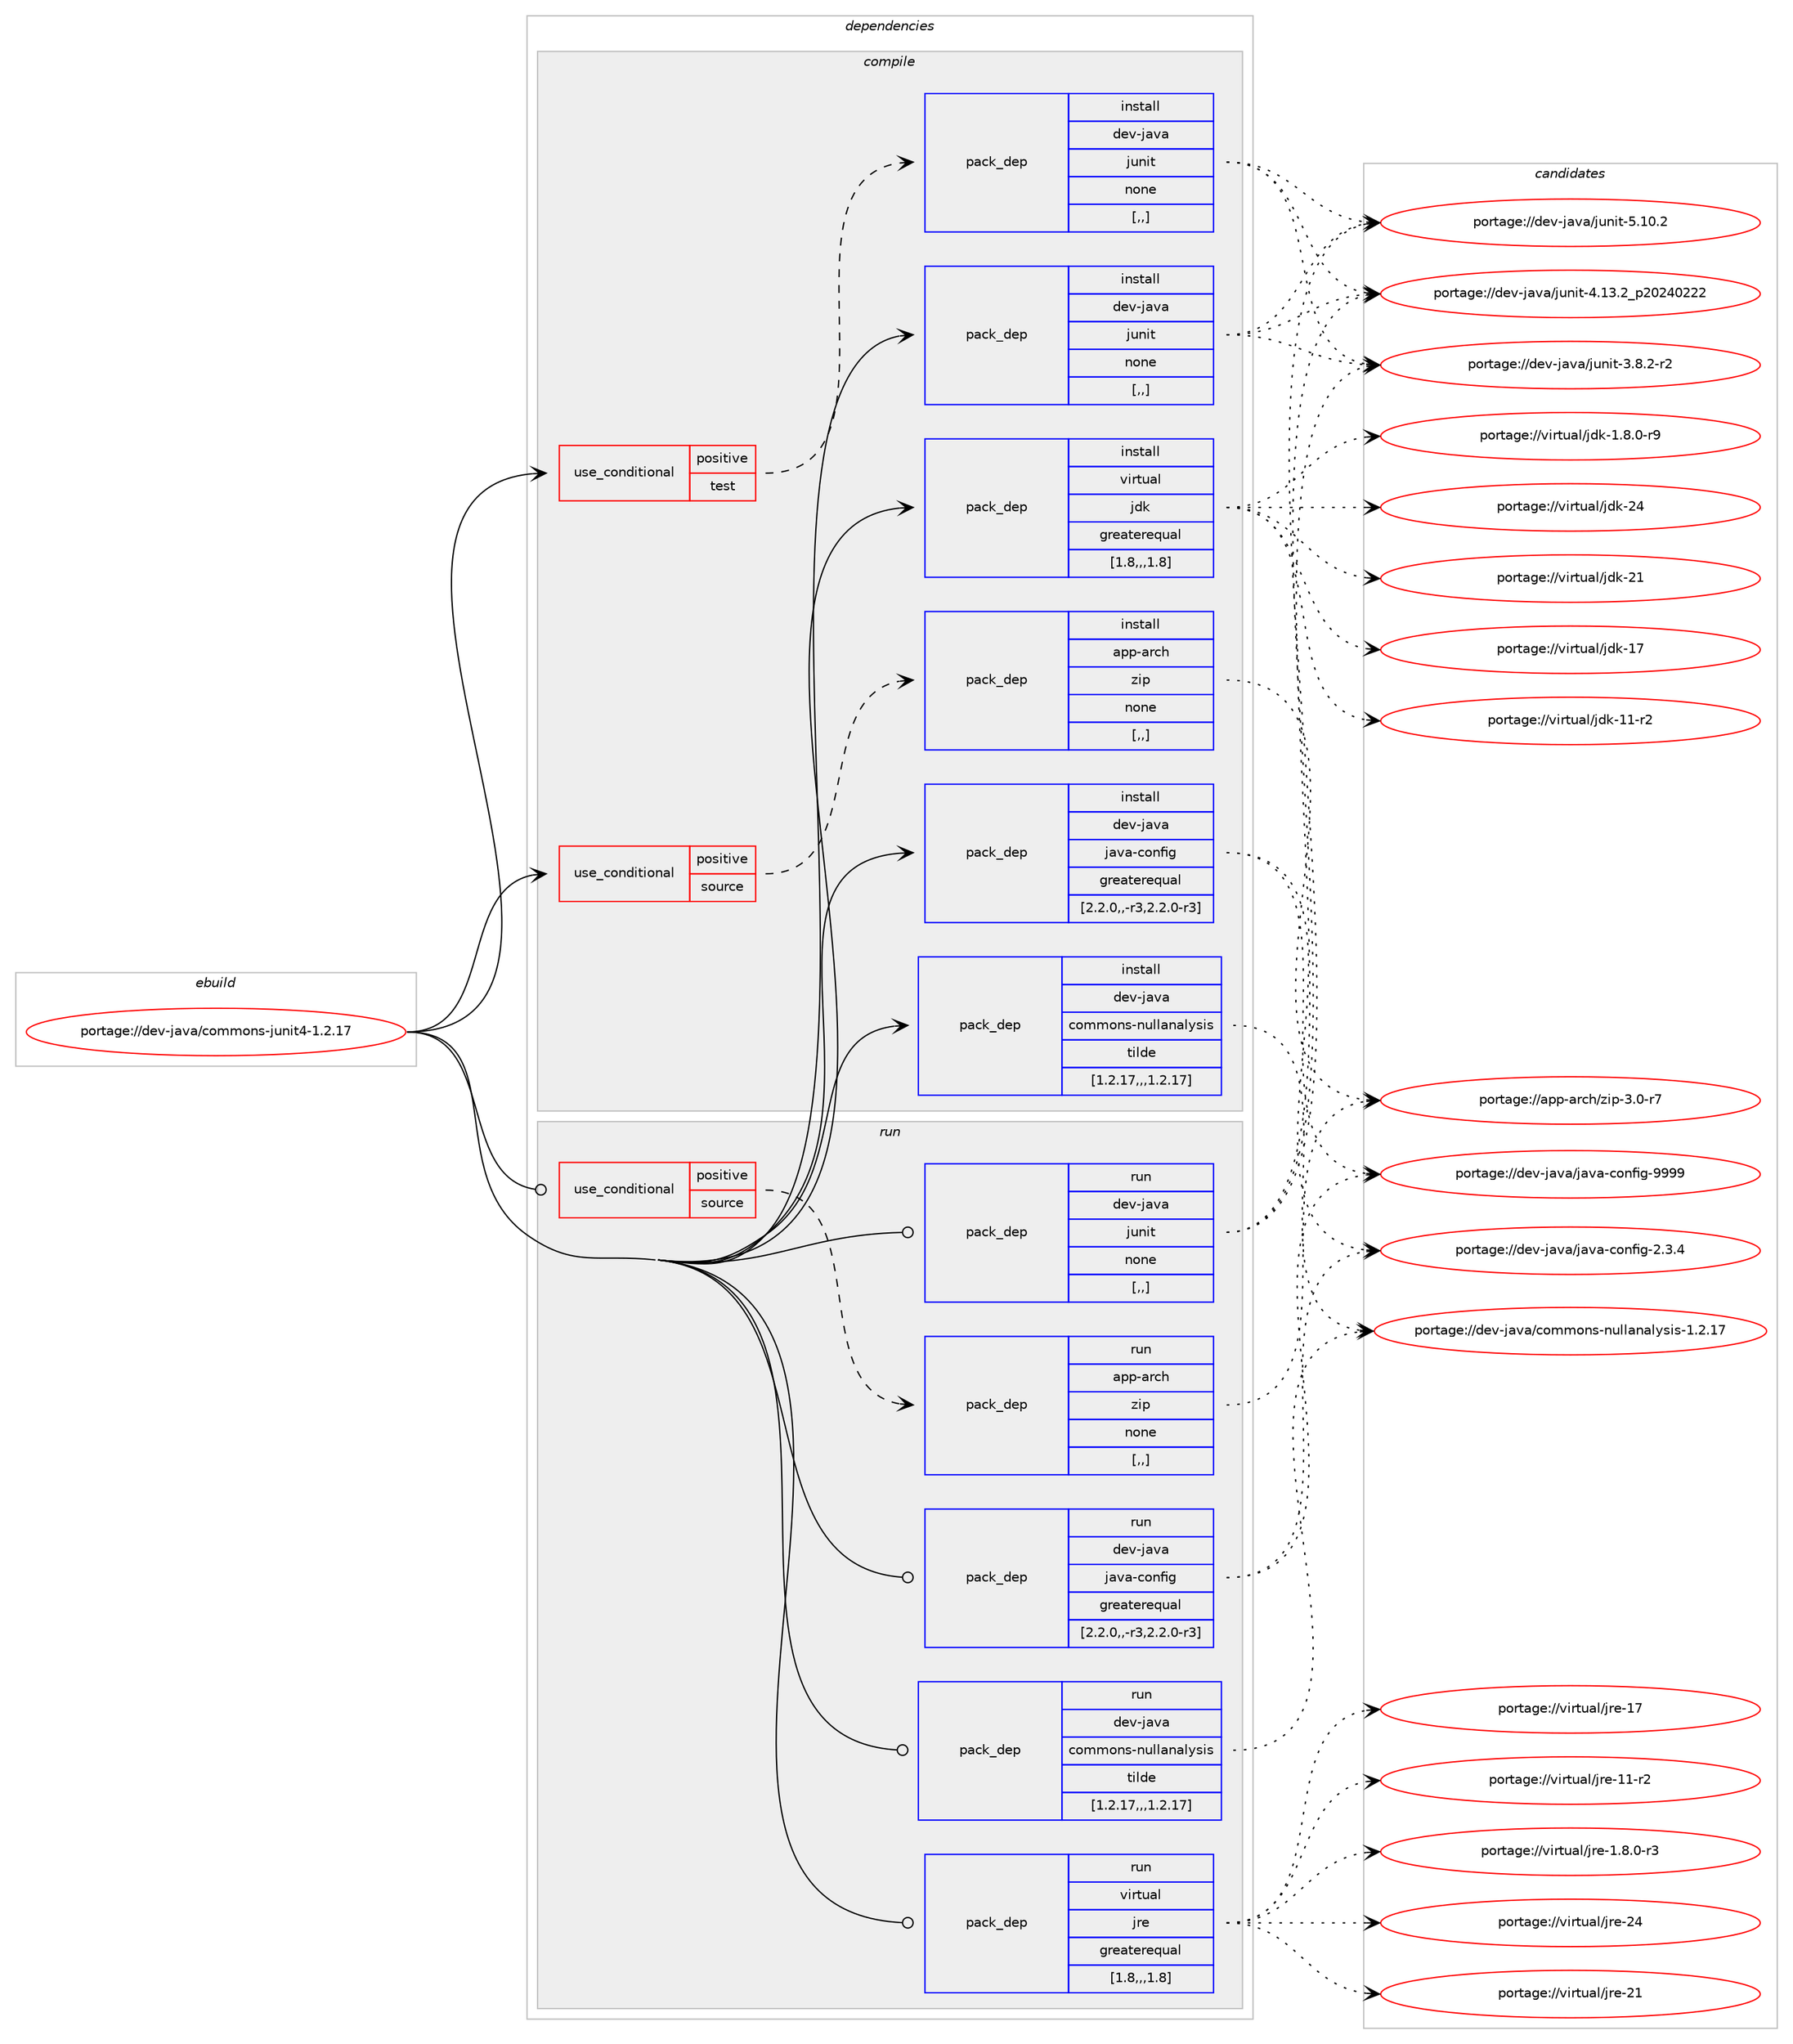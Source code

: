 digraph prolog {

# *************
# Graph options
# *************

newrank=true;
concentrate=true;
compound=true;
graph [rankdir=LR,fontname=Helvetica,fontsize=10,ranksep=1.5];#, ranksep=2.5, nodesep=0.2];
edge  [arrowhead=vee];
node  [fontname=Helvetica,fontsize=10];

# **********
# The ebuild
# **********

subgraph cluster_leftcol {
color=gray;
label=<<i>ebuild</i>>;
id [label="portage://dev-java/commons-junit4-1.2.17", color=red, width=4, href="../dev-java/commons-junit4-1.2.17.svg"];
}

# ****************
# The dependencies
# ****************

subgraph cluster_midcol {
color=gray;
label=<<i>dependencies</i>>;
subgraph cluster_compile {
fillcolor="#eeeeee";
style=filled;
label=<<i>compile</i>>;
subgraph cond21586 {
dependency93395 [label=<<TABLE BORDER="0" CELLBORDER="1" CELLSPACING="0" CELLPADDING="4"><TR><TD ROWSPAN="3" CELLPADDING="10">use_conditional</TD></TR><TR><TD>positive</TD></TR><TR><TD>source</TD></TR></TABLE>>, shape=none, color=red];
subgraph pack70754 {
dependency93396 [label=<<TABLE BORDER="0" CELLBORDER="1" CELLSPACING="0" CELLPADDING="4" WIDTH="220"><TR><TD ROWSPAN="6" CELLPADDING="30">pack_dep</TD></TR><TR><TD WIDTH="110">install</TD></TR><TR><TD>app-arch</TD></TR><TR><TD>zip</TD></TR><TR><TD>none</TD></TR><TR><TD>[,,]</TD></TR></TABLE>>, shape=none, color=blue];
}
dependency93395:e -> dependency93396:w [weight=20,style="dashed",arrowhead="vee"];
}
id:e -> dependency93395:w [weight=20,style="solid",arrowhead="vee"];
subgraph cond21587 {
dependency93397 [label=<<TABLE BORDER="0" CELLBORDER="1" CELLSPACING="0" CELLPADDING="4"><TR><TD ROWSPAN="3" CELLPADDING="10">use_conditional</TD></TR><TR><TD>positive</TD></TR><TR><TD>test</TD></TR></TABLE>>, shape=none, color=red];
subgraph pack70755 {
dependency93398 [label=<<TABLE BORDER="0" CELLBORDER="1" CELLSPACING="0" CELLPADDING="4" WIDTH="220"><TR><TD ROWSPAN="6" CELLPADDING="30">pack_dep</TD></TR><TR><TD WIDTH="110">install</TD></TR><TR><TD>dev-java</TD></TR><TR><TD>junit</TD></TR><TR><TD>none</TD></TR><TR><TD>[,,]</TD></TR></TABLE>>, shape=none, color=blue];
}
dependency93397:e -> dependency93398:w [weight=20,style="dashed",arrowhead="vee"];
}
id:e -> dependency93397:w [weight=20,style="solid",arrowhead="vee"];
subgraph pack70756 {
dependency93399 [label=<<TABLE BORDER="0" CELLBORDER="1" CELLSPACING="0" CELLPADDING="4" WIDTH="220"><TR><TD ROWSPAN="6" CELLPADDING="30">pack_dep</TD></TR><TR><TD WIDTH="110">install</TD></TR><TR><TD>dev-java</TD></TR><TR><TD>commons-nullanalysis</TD></TR><TR><TD>tilde</TD></TR><TR><TD>[1.2.17,,,1.2.17]</TD></TR></TABLE>>, shape=none, color=blue];
}
id:e -> dependency93399:w [weight=20,style="solid",arrowhead="vee"];
subgraph pack70757 {
dependency93400 [label=<<TABLE BORDER="0" CELLBORDER="1" CELLSPACING="0" CELLPADDING="4" WIDTH="220"><TR><TD ROWSPAN="6" CELLPADDING="30">pack_dep</TD></TR><TR><TD WIDTH="110">install</TD></TR><TR><TD>dev-java</TD></TR><TR><TD>java-config</TD></TR><TR><TD>greaterequal</TD></TR><TR><TD>[2.2.0,,-r3,2.2.0-r3]</TD></TR></TABLE>>, shape=none, color=blue];
}
id:e -> dependency93400:w [weight=20,style="solid",arrowhead="vee"];
subgraph pack70758 {
dependency93401 [label=<<TABLE BORDER="0" CELLBORDER="1" CELLSPACING="0" CELLPADDING="4" WIDTH="220"><TR><TD ROWSPAN="6" CELLPADDING="30">pack_dep</TD></TR><TR><TD WIDTH="110">install</TD></TR><TR><TD>dev-java</TD></TR><TR><TD>junit</TD></TR><TR><TD>none</TD></TR><TR><TD>[,,]</TD></TR></TABLE>>, shape=none, color=blue];
}
id:e -> dependency93401:w [weight=20,style="solid",arrowhead="vee"];
subgraph pack70759 {
dependency93402 [label=<<TABLE BORDER="0" CELLBORDER="1" CELLSPACING="0" CELLPADDING="4" WIDTH="220"><TR><TD ROWSPAN="6" CELLPADDING="30">pack_dep</TD></TR><TR><TD WIDTH="110">install</TD></TR><TR><TD>virtual</TD></TR><TR><TD>jdk</TD></TR><TR><TD>greaterequal</TD></TR><TR><TD>[1.8,,,1.8]</TD></TR></TABLE>>, shape=none, color=blue];
}
id:e -> dependency93402:w [weight=20,style="solid",arrowhead="vee"];
}
subgraph cluster_compileandrun {
fillcolor="#eeeeee";
style=filled;
label=<<i>compile and run</i>>;
}
subgraph cluster_run {
fillcolor="#eeeeee";
style=filled;
label=<<i>run</i>>;
subgraph cond21588 {
dependency93403 [label=<<TABLE BORDER="0" CELLBORDER="1" CELLSPACING="0" CELLPADDING="4"><TR><TD ROWSPAN="3" CELLPADDING="10">use_conditional</TD></TR><TR><TD>positive</TD></TR><TR><TD>source</TD></TR></TABLE>>, shape=none, color=red];
subgraph pack70760 {
dependency93404 [label=<<TABLE BORDER="0" CELLBORDER="1" CELLSPACING="0" CELLPADDING="4" WIDTH="220"><TR><TD ROWSPAN="6" CELLPADDING="30">pack_dep</TD></TR><TR><TD WIDTH="110">run</TD></TR><TR><TD>app-arch</TD></TR><TR><TD>zip</TD></TR><TR><TD>none</TD></TR><TR><TD>[,,]</TD></TR></TABLE>>, shape=none, color=blue];
}
dependency93403:e -> dependency93404:w [weight=20,style="dashed",arrowhead="vee"];
}
id:e -> dependency93403:w [weight=20,style="solid",arrowhead="odot"];
subgraph pack70761 {
dependency93405 [label=<<TABLE BORDER="0" CELLBORDER="1" CELLSPACING="0" CELLPADDING="4" WIDTH="220"><TR><TD ROWSPAN="6" CELLPADDING="30">pack_dep</TD></TR><TR><TD WIDTH="110">run</TD></TR><TR><TD>dev-java</TD></TR><TR><TD>commons-nullanalysis</TD></TR><TR><TD>tilde</TD></TR><TR><TD>[1.2.17,,,1.2.17]</TD></TR></TABLE>>, shape=none, color=blue];
}
id:e -> dependency93405:w [weight=20,style="solid",arrowhead="odot"];
subgraph pack70762 {
dependency93406 [label=<<TABLE BORDER="0" CELLBORDER="1" CELLSPACING="0" CELLPADDING="4" WIDTH="220"><TR><TD ROWSPAN="6" CELLPADDING="30">pack_dep</TD></TR><TR><TD WIDTH="110">run</TD></TR><TR><TD>dev-java</TD></TR><TR><TD>java-config</TD></TR><TR><TD>greaterequal</TD></TR><TR><TD>[2.2.0,,-r3,2.2.0-r3]</TD></TR></TABLE>>, shape=none, color=blue];
}
id:e -> dependency93406:w [weight=20,style="solid",arrowhead="odot"];
subgraph pack70763 {
dependency93407 [label=<<TABLE BORDER="0" CELLBORDER="1" CELLSPACING="0" CELLPADDING="4" WIDTH="220"><TR><TD ROWSPAN="6" CELLPADDING="30">pack_dep</TD></TR><TR><TD WIDTH="110">run</TD></TR><TR><TD>dev-java</TD></TR><TR><TD>junit</TD></TR><TR><TD>none</TD></TR><TR><TD>[,,]</TD></TR></TABLE>>, shape=none, color=blue];
}
id:e -> dependency93407:w [weight=20,style="solid",arrowhead="odot"];
subgraph pack70764 {
dependency93408 [label=<<TABLE BORDER="0" CELLBORDER="1" CELLSPACING="0" CELLPADDING="4" WIDTH="220"><TR><TD ROWSPAN="6" CELLPADDING="30">pack_dep</TD></TR><TR><TD WIDTH="110">run</TD></TR><TR><TD>virtual</TD></TR><TR><TD>jre</TD></TR><TR><TD>greaterequal</TD></TR><TR><TD>[1.8,,,1.8]</TD></TR></TABLE>>, shape=none, color=blue];
}
id:e -> dependency93408:w [weight=20,style="solid",arrowhead="odot"];
}
}

# **************
# The candidates
# **************

subgraph cluster_choices {
rank=same;
color=gray;
label=<<i>candidates</i>>;

subgraph choice70754 {
color=black;
nodesep=1;
choice9711211245971149910447122105112455146484511455 [label="portage://app-arch/zip-3.0-r7", color=red, width=4,href="../app-arch/zip-3.0-r7.svg"];
dependency93396:e -> choice9711211245971149910447122105112455146484511455:w [style=dotted,weight="100"];
}
subgraph choice70755 {
color=black;
nodesep=1;
choice1001011184510697118974710611711010511645534649484650 [label="portage://dev-java/junit-5.10.2", color=red, width=4,href="../dev-java/junit-5.10.2.svg"];
choice1001011184510697118974710611711010511645524649514650951125048505248505050 [label="portage://dev-java/junit-4.13.2_p20240222", color=red, width=4,href="../dev-java/junit-4.13.2_p20240222.svg"];
choice100101118451069711897471061171101051164551465646504511450 [label="portage://dev-java/junit-3.8.2-r2", color=red, width=4,href="../dev-java/junit-3.8.2-r2.svg"];
dependency93398:e -> choice1001011184510697118974710611711010511645534649484650:w [style=dotted,weight="100"];
dependency93398:e -> choice1001011184510697118974710611711010511645524649514650951125048505248505050:w [style=dotted,weight="100"];
dependency93398:e -> choice100101118451069711897471061171101051164551465646504511450:w [style=dotted,weight="100"];
}
subgraph choice70756 {
color=black;
nodesep=1;
choice100101118451069711897479911110910911111011545110117108108971109710812111510511545494650464955 [label="portage://dev-java/commons-nullanalysis-1.2.17", color=red, width=4,href="../dev-java/commons-nullanalysis-1.2.17.svg"];
dependency93399:e -> choice100101118451069711897479911110910911111011545110117108108971109710812111510511545494650464955:w [style=dotted,weight="100"];
}
subgraph choice70757 {
color=black;
nodesep=1;
choice10010111845106971189747106971189745991111101021051034557575757 [label="portage://dev-java/java-config-9999", color=red, width=4,href="../dev-java/java-config-9999.svg"];
choice1001011184510697118974710697118974599111110102105103455046514652 [label="portage://dev-java/java-config-2.3.4", color=red, width=4,href="../dev-java/java-config-2.3.4.svg"];
dependency93400:e -> choice10010111845106971189747106971189745991111101021051034557575757:w [style=dotted,weight="100"];
dependency93400:e -> choice1001011184510697118974710697118974599111110102105103455046514652:w [style=dotted,weight="100"];
}
subgraph choice70758 {
color=black;
nodesep=1;
choice1001011184510697118974710611711010511645534649484650 [label="portage://dev-java/junit-5.10.2", color=red, width=4,href="../dev-java/junit-5.10.2.svg"];
choice1001011184510697118974710611711010511645524649514650951125048505248505050 [label="portage://dev-java/junit-4.13.2_p20240222", color=red, width=4,href="../dev-java/junit-4.13.2_p20240222.svg"];
choice100101118451069711897471061171101051164551465646504511450 [label="portage://dev-java/junit-3.8.2-r2", color=red, width=4,href="../dev-java/junit-3.8.2-r2.svg"];
dependency93401:e -> choice1001011184510697118974710611711010511645534649484650:w [style=dotted,weight="100"];
dependency93401:e -> choice1001011184510697118974710611711010511645524649514650951125048505248505050:w [style=dotted,weight="100"];
dependency93401:e -> choice100101118451069711897471061171101051164551465646504511450:w [style=dotted,weight="100"];
}
subgraph choice70759 {
color=black;
nodesep=1;
choice1181051141161179710847106100107455052 [label="portage://virtual/jdk-24", color=red, width=4,href="../virtual/jdk-24.svg"];
choice1181051141161179710847106100107455049 [label="portage://virtual/jdk-21", color=red, width=4,href="../virtual/jdk-21.svg"];
choice1181051141161179710847106100107454955 [label="portage://virtual/jdk-17", color=red, width=4,href="../virtual/jdk-17.svg"];
choice11810511411611797108471061001074549494511450 [label="portage://virtual/jdk-11-r2", color=red, width=4,href="../virtual/jdk-11-r2.svg"];
choice11810511411611797108471061001074549465646484511457 [label="portage://virtual/jdk-1.8.0-r9", color=red, width=4,href="../virtual/jdk-1.8.0-r9.svg"];
dependency93402:e -> choice1181051141161179710847106100107455052:w [style=dotted,weight="100"];
dependency93402:e -> choice1181051141161179710847106100107455049:w [style=dotted,weight="100"];
dependency93402:e -> choice1181051141161179710847106100107454955:w [style=dotted,weight="100"];
dependency93402:e -> choice11810511411611797108471061001074549494511450:w [style=dotted,weight="100"];
dependency93402:e -> choice11810511411611797108471061001074549465646484511457:w [style=dotted,weight="100"];
}
subgraph choice70760 {
color=black;
nodesep=1;
choice9711211245971149910447122105112455146484511455 [label="portage://app-arch/zip-3.0-r7", color=red, width=4,href="../app-arch/zip-3.0-r7.svg"];
dependency93404:e -> choice9711211245971149910447122105112455146484511455:w [style=dotted,weight="100"];
}
subgraph choice70761 {
color=black;
nodesep=1;
choice100101118451069711897479911110910911111011545110117108108971109710812111510511545494650464955 [label="portage://dev-java/commons-nullanalysis-1.2.17", color=red, width=4,href="../dev-java/commons-nullanalysis-1.2.17.svg"];
dependency93405:e -> choice100101118451069711897479911110910911111011545110117108108971109710812111510511545494650464955:w [style=dotted,weight="100"];
}
subgraph choice70762 {
color=black;
nodesep=1;
choice10010111845106971189747106971189745991111101021051034557575757 [label="portage://dev-java/java-config-9999", color=red, width=4,href="../dev-java/java-config-9999.svg"];
choice1001011184510697118974710697118974599111110102105103455046514652 [label="portage://dev-java/java-config-2.3.4", color=red, width=4,href="../dev-java/java-config-2.3.4.svg"];
dependency93406:e -> choice10010111845106971189747106971189745991111101021051034557575757:w [style=dotted,weight="100"];
dependency93406:e -> choice1001011184510697118974710697118974599111110102105103455046514652:w [style=dotted,weight="100"];
}
subgraph choice70763 {
color=black;
nodesep=1;
choice1001011184510697118974710611711010511645534649484650 [label="portage://dev-java/junit-5.10.2", color=red, width=4,href="../dev-java/junit-5.10.2.svg"];
choice1001011184510697118974710611711010511645524649514650951125048505248505050 [label="portage://dev-java/junit-4.13.2_p20240222", color=red, width=4,href="../dev-java/junit-4.13.2_p20240222.svg"];
choice100101118451069711897471061171101051164551465646504511450 [label="portage://dev-java/junit-3.8.2-r2", color=red, width=4,href="../dev-java/junit-3.8.2-r2.svg"];
dependency93407:e -> choice1001011184510697118974710611711010511645534649484650:w [style=dotted,weight="100"];
dependency93407:e -> choice1001011184510697118974710611711010511645524649514650951125048505248505050:w [style=dotted,weight="100"];
dependency93407:e -> choice100101118451069711897471061171101051164551465646504511450:w [style=dotted,weight="100"];
}
subgraph choice70764 {
color=black;
nodesep=1;
choice1181051141161179710847106114101455052 [label="portage://virtual/jre-24", color=red, width=4,href="../virtual/jre-24.svg"];
choice1181051141161179710847106114101455049 [label="portage://virtual/jre-21", color=red, width=4,href="../virtual/jre-21.svg"];
choice1181051141161179710847106114101454955 [label="portage://virtual/jre-17", color=red, width=4,href="../virtual/jre-17.svg"];
choice11810511411611797108471061141014549494511450 [label="portage://virtual/jre-11-r2", color=red, width=4,href="../virtual/jre-11-r2.svg"];
choice11810511411611797108471061141014549465646484511451 [label="portage://virtual/jre-1.8.0-r3", color=red, width=4,href="../virtual/jre-1.8.0-r3.svg"];
dependency93408:e -> choice1181051141161179710847106114101455052:w [style=dotted,weight="100"];
dependency93408:e -> choice1181051141161179710847106114101455049:w [style=dotted,weight="100"];
dependency93408:e -> choice1181051141161179710847106114101454955:w [style=dotted,weight="100"];
dependency93408:e -> choice11810511411611797108471061141014549494511450:w [style=dotted,weight="100"];
dependency93408:e -> choice11810511411611797108471061141014549465646484511451:w [style=dotted,weight="100"];
}
}

}
